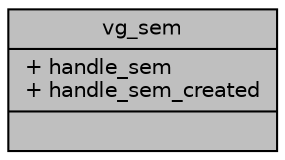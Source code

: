 digraph "vg_sem"
{
 // INTERACTIVE_SVG=YES
 // LATEX_PDF_SIZE
  bgcolor="transparent";
  edge [fontname="Helvetica",fontsize="10",labelfontname="Helvetica",labelfontsize="10"];
  node [fontname="Helvetica",fontsize="10",shape=record];
  Node1 [label="{vg_sem\n|+ handle_sem\l+ handle_sem_created\l|}",height=0.2,width=0.4,color="black", fillcolor="grey75", style="filled", fontcolor="black",tooltip=" "];
}
